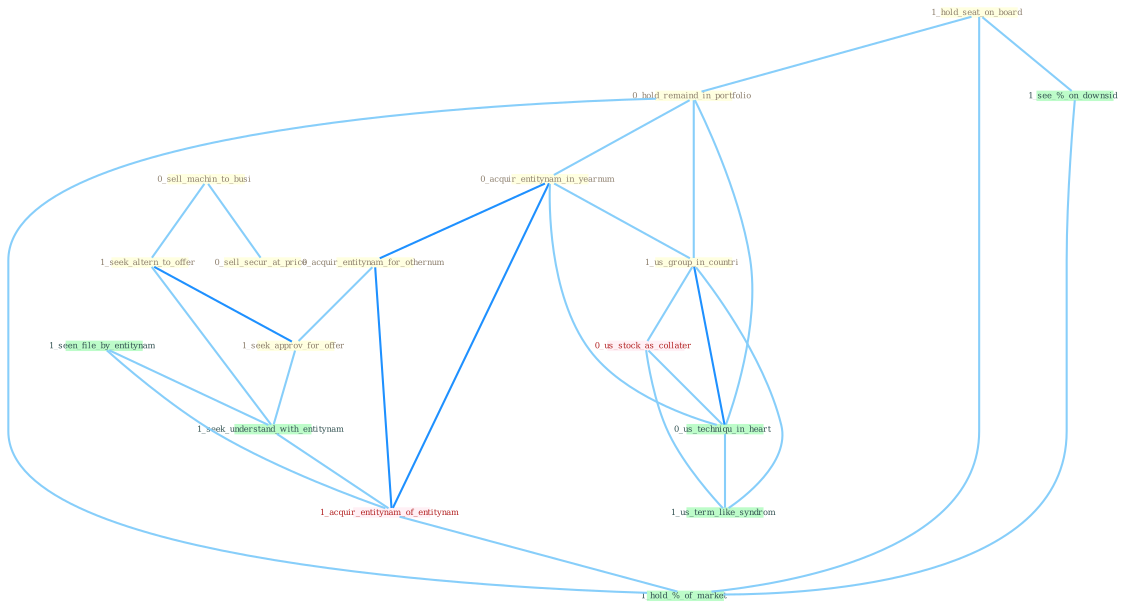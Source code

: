 Graph G{ 
    node
    [shape=polygon,style=filled,width=.5,height=.06,color="#BDFCC9",fixedsize=true,fontsize=4,
    fontcolor="#2f4f4f"];
    {node
    [color="#ffffe0", fontcolor="#8b7d6b"] "1_hold_seat_on_board " "0_hold_remaind_in_portfolio " "0_acquir_entitynam_in_yearnum " "1_us_group_in_countri " "0_acquir_entitynam_for_othernum " "0_sell_machin_to_busi " "1_seek_altern_to_offer " "0_sell_secur_at_price " "1_seek_approv_for_offer "}
{node [color="#fff0f5", fontcolor="#b22222"] "0_us_stock_as_collater " "1_acquir_entitynam_of_entitynam "}
edge [color="#B0E2FF"];

	"1_hold_seat_on_board " -- "0_hold_remaind_in_portfolio " [w="1", color="#87cefa" ];
	"1_hold_seat_on_board " -- "1_see_%_on_downsid " [w="1", color="#87cefa" ];
	"1_hold_seat_on_board " -- "1_hold_%_of_market " [w="1", color="#87cefa" ];
	"0_hold_remaind_in_portfolio " -- "0_acquir_entitynam_in_yearnum " [w="1", color="#87cefa" ];
	"0_hold_remaind_in_portfolio " -- "1_us_group_in_countri " [w="1", color="#87cefa" ];
	"0_hold_remaind_in_portfolio " -- "0_us_techniqu_in_heart " [w="1", color="#87cefa" ];
	"0_hold_remaind_in_portfolio " -- "1_hold_%_of_market " [w="1", color="#87cefa" ];
	"0_acquir_entitynam_in_yearnum " -- "1_us_group_in_countri " [w="1", color="#87cefa" ];
	"0_acquir_entitynam_in_yearnum " -- "0_acquir_entitynam_for_othernum " [w="2", color="#1e90ff" , len=0.8];
	"0_acquir_entitynam_in_yearnum " -- "1_acquir_entitynam_of_entitynam " [w="2", color="#1e90ff" , len=0.8];
	"0_acquir_entitynam_in_yearnum " -- "0_us_techniqu_in_heart " [w="1", color="#87cefa" ];
	"1_us_group_in_countri " -- "0_us_stock_as_collater " [w="1", color="#87cefa" ];
	"1_us_group_in_countri " -- "0_us_techniqu_in_heart " [w="2", color="#1e90ff" , len=0.8];
	"1_us_group_in_countri " -- "1_us_term_like_syndrom " [w="1", color="#87cefa" ];
	"0_acquir_entitynam_for_othernum " -- "1_seek_approv_for_offer " [w="1", color="#87cefa" ];
	"0_acquir_entitynam_for_othernum " -- "1_acquir_entitynam_of_entitynam " [w="2", color="#1e90ff" , len=0.8];
	"0_sell_machin_to_busi " -- "1_seek_altern_to_offer " [w="1", color="#87cefa" ];
	"0_sell_machin_to_busi " -- "0_sell_secur_at_price " [w="1", color="#87cefa" ];
	"1_seek_altern_to_offer " -- "1_seek_approv_for_offer " [w="2", color="#1e90ff" , len=0.8];
	"1_seek_altern_to_offer " -- "1_seek_understand_with_entitynam " [w="1", color="#87cefa" ];
	"1_seek_approv_for_offer " -- "1_seek_understand_with_entitynam " [w="1", color="#87cefa" ];
	"1_seen_file_by_entitynam " -- "1_seek_understand_with_entitynam " [w="1", color="#87cefa" ];
	"1_seen_file_by_entitynam " -- "1_acquir_entitynam_of_entitynam " [w="1", color="#87cefa" ];
	"0_us_stock_as_collater " -- "0_us_techniqu_in_heart " [w="1", color="#87cefa" ];
	"0_us_stock_as_collater " -- "1_us_term_like_syndrom " [w="1", color="#87cefa" ];
	"1_seek_understand_with_entitynam " -- "1_acquir_entitynam_of_entitynam " [w="1", color="#87cefa" ];
	"1_acquir_entitynam_of_entitynam " -- "1_hold_%_of_market " [w="1", color="#87cefa" ];
	"0_us_techniqu_in_heart " -- "1_us_term_like_syndrom " [w="1", color="#87cefa" ];
	"1_see_%_on_downsid " -- "1_hold_%_of_market " [w="1", color="#87cefa" ];
}